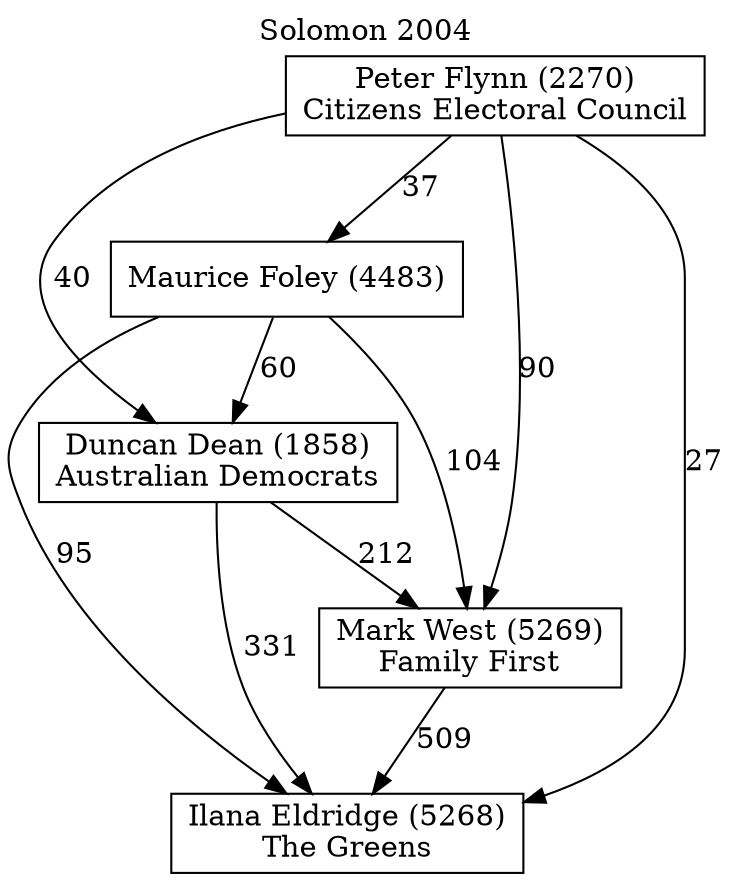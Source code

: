 // House preference flow
digraph "Ilana Eldridge (5268)_Solomon_2004" {
	graph [label="Solomon 2004" labelloc=t mclimit=10]
	node [shape=box]
	"Ilana Eldridge (5268)" [label="Ilana Eldridge (5268)
The Greens"]
	"Mark West (5269)" [label="Mark West (5269)
Family First"]
	"Duncan Dean (1858)" [label="Duncan Dean (1858)
Australian Democrats"]
	"Maurice Foley (4483)" [label="Maurice Foley (4483)
"]
	"Peter Flynn (2270)" [label="Peter Flynn (2270)
Citizens Electoral Council"]
	"Ilana Eldridge (5268)" [label="Ilana Eldridge (5268)
The Greens"]
	"Duncan Dean (1858)" [label="Duncan Dean (1858)
Australian Democrats"]
	"Maurice Foley (4483)" [label="Maurice Foley (4483)
"]
	"Peter Flynn (2270)" [label="Peter Flynn (2270)
Citizens Electoral Council"]
	"Ilana Eldridge (5268)" [label="Ilana Eldridge (5268)
The Greens"]
	"Maurice Foley (4483)" [label="Maurice Foley (4483)
"]
	"Peter Flynn (2270)" [label="Peter Flynn (2270)
Citizens Electoral Council"]
	"Ilana Eldridge (5268)" [label="Ilana Eldridge (5268)
The Greens"]
	"Peter Flynn (2270)" [label="Peter Flynn (2270)
Citizens Electoral Council"]
	"Peter Flynn (2270)" [label="Peter Flynn (2270)
Citizens Electoral Council"]
	"Maurice Foley (4483)" [label="Maurice Foley (4483)
"]
	"Peter Flynn (2270)" [label="Peter Flynn (2270)
Citizens Electoral Council"]
	"Peter Flynn (2270)" [label="Peter Flynn (2270)
Citizens Electoral Council"]
	"Duncan Dean (1858)" [label="Duncan Dean (1858)
Australian Democrats"]
	"Maurice Foley (4483)" [label="Maurice Foley (4483)
"]
	"Peter Flynn (2270)" [label="Peter Flynn (2270)
Citizens Electoral Council"]
	"Duncan Dean (1858)" [label="Duncan Dean (1858)
Australian Democrats"]
	"Peter Flynn (2270)" [label="Peter Flynn (2270)
Citizens Electoral Council"]
	"Peter Flynn (2270)" [label="Peter Flynn (2270)
Citizens Electoral Council"]
	"Maurice Foley (4483)" [label="Maurice Foley (4483)
"]
	"Peter Flynn (2270)" [label="Peter Flynn (2270)
Citizens Electoral Council"]
	"Peter Flynn (2270)" [label="Peter Flynn (2270)
Citizens Electoral Council"]
	"Mark West (5269)" [label="Mark West (5269)
Family First"]
	"Duncan Dean (1858)" [label="Duncan Dean (1858)
Australian Democrats"]
	"Maurice Foley (4483)" [label="Maurice Foley (4483)
"]
	"Peter Flynn (2270)" [label="Peter Flynn (2270)
Citizens Electoral Council"]
	"Mark West (5269)" [label="Mark West (5269)
Family First"]
	"Maurice Foley (4483)" [label="Maurice Foley (4483)
"]
	"Peter Flynn (2270)" [label="Peter Flynn (2270)
Citizens Electoral Council"]
	"Mark West (5269)" [label="Mark West (5269)
Family First"]
	"Peter Flynn (2270)" [label="Peter Flynn (2270)
Citizens Electoral Council"]
	"Peter Flynn (2270)" [label="Peter Flynn (2270)
Citizens Electoral Council"]
	"Maurice Foley (4483)" [label="Maurice Foley (4483)
"]
	"Peter Flynn (2270)" [label="Peter Flynn (2270)
Citizens Electoral Council"]
	"Peter Flynn (2270)" [label="Peter Flynn (2270)
Citizens Electoral Council"]
	"Duncan Dean (1858)" [label="Duncan Dean (1858)
Australian Democrats"]
	"Maurice Foley (4483)" [label="Maurice Foley (4483)
"]
	"Peter Flynn (2270)" [label="Peter Flynn (2270)
Citizens Electoral Council"]
	"Duncan Dean (1858)" [label="Duncan Dean (1858)
Australian Democrats"]
	"Peter Flynn (2270)" [label="Peter Flynn (2270)
Citizens Electoral Council"]
	"Peter Flynn (2270)" [label="Peter Flynn (2270)
Citizens Electoral Council"]
	"Maurice Foley (4483)" [label="Maurice Foley (4483)
"]
	"Peter Flynn (2270)" [label="Peter Flynn (2270)
Citizens Electoral Council"]
	"Peter Flynn (2270)" [label="Peter Flynn (2270)
Citizens Electoral Council"]
	"Mark West (5269)" -> "Ilana Eldridge (5268)" [label=509]
	"Duncan Dean (1858)" -> "Mark West (5269)" [label=212]
	"Maurice Foley (4483)" -> "Duncan Dean (1858)" [label=60]
	"Peter Flynn (2270)" -> "Maurice Foley (4483)" [label=37]
	"Duncan Dean (1858)" -> "Ilana Eldridge (5268)" [label=331]
	"Maurice Foley (4483)" -> "Ilana Eldridge (5268)" [label=95]
	"Peter Flynn (2270)" -> "Ilana Eldridge (5268)" [label=27]
	"Peter Flynn (2270)" -> "Duncan Dean (1858)" [label=40]
	"Maurice Foley (4483)" -> "Mark West (5269)" [label=104]
	"Peter Flynn (2270)" -> "Mark West (5269)" [label=90]
}
